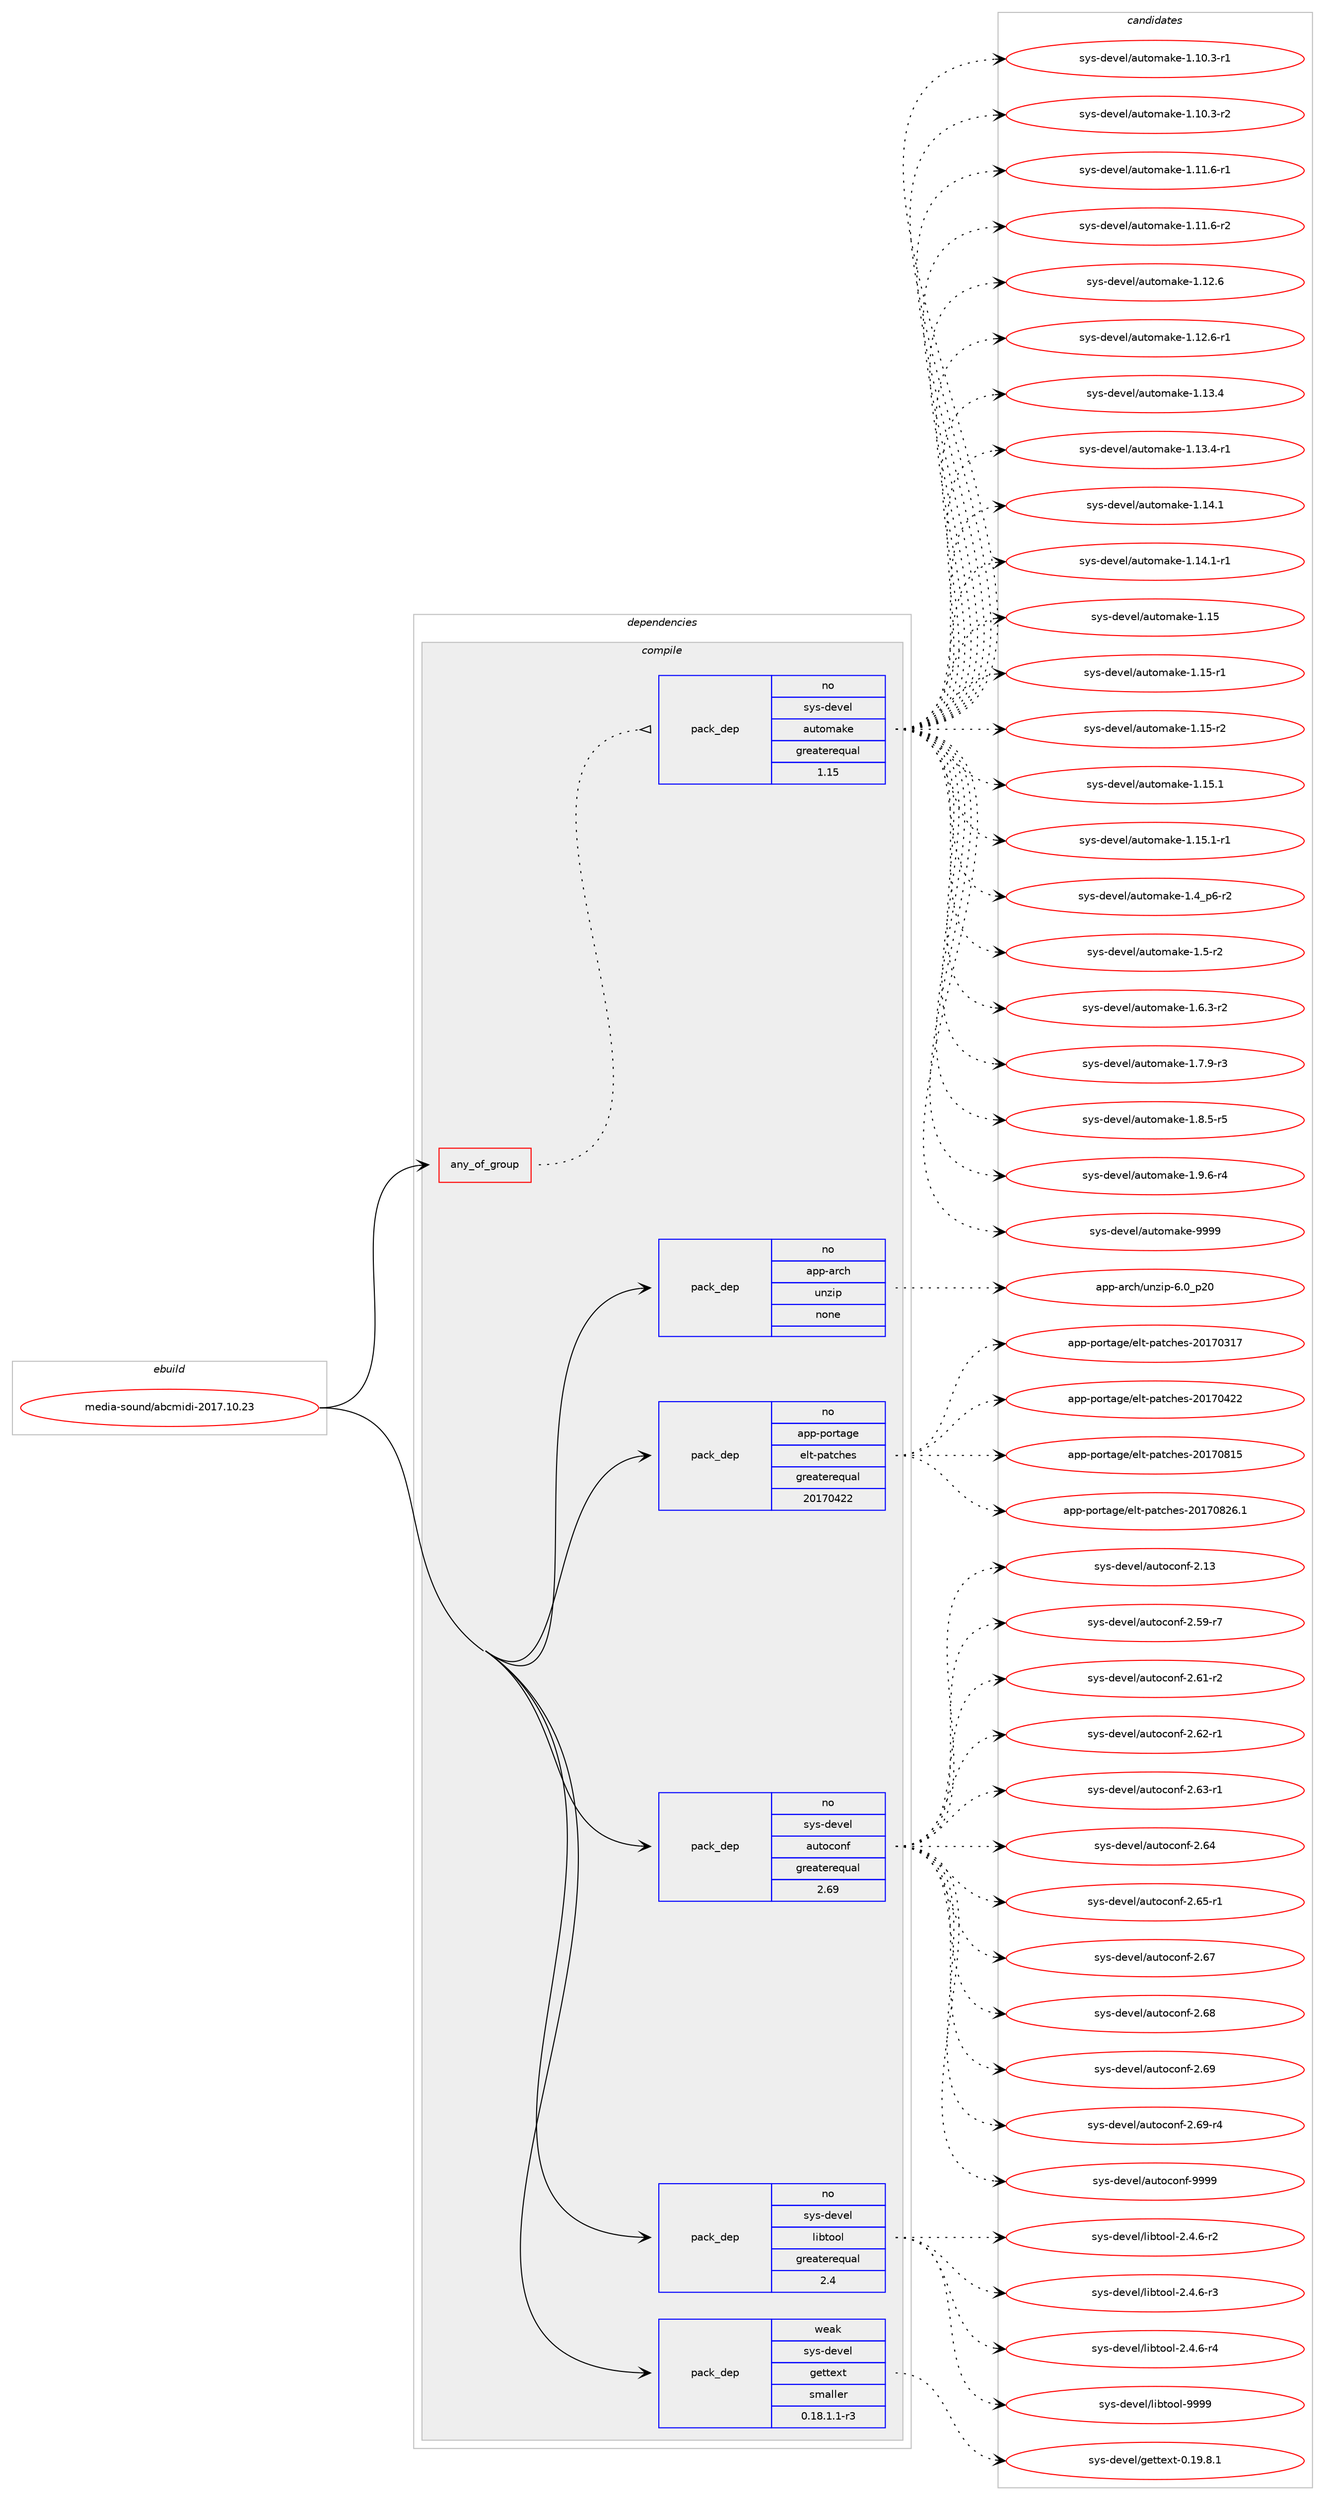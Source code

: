 digraph prolog {

# *************
# Graph options
# *************

newrank=true;
concentrate=true;
compound=true;
graph [rankdir=LR,fontname=Helvetica,fontsize=10,ranksep=1.5];#, ranksep=2.5, nodesep=0.2];
edge  [arrowhead=vee];
node  [fontname=Helvetica,fontsize=10];

# **********
# The ebuild
# **********

subgraph cluster_leftcol {
color=gray;
rank=same;
label=<<i>ebuild</i>>;
id [label="media-sound/abcmidi-2017.10.23", color=red, width=4, href="../media-sound/abcmidi-2017.10.23.svg"];
}

# ****************
# The dependencies
# ****************

subgraph cluster_midcol {
color=gray;
label=<<i>dependencies</i>>;
subgraph cluster_compile {
fillcolor="#eeeeee";
style=filled;
label=<<i>compile</i>>;
subgraph any5897 {
dependency377956 [label=<<TABLE BORDER="0" CELLBORDER="1" CELLSPACING="0" CELLPADDING="4"><TR><TD CELLPADDING="10">any_of_group</TD></TR></TABLE>>, shape=none, color=red];subgraph pack279195 {
dependency377957 [label=<<TABLE BORDER="0" CELLBORDER="1" CELLSPACING="0" CELLPADDING="4" WIDTH="220"><TR><TD ROWSPAN="6" CELLPADDING="30">pack_dep</TD></TR><TR><TD WIDTH="110">no</TD></TR><TR><TD>sys-devel</TD></TR><TR><TD>automake</TD></TR><TR><TD>greaterequal</TD></TR><TR><TD>1.15</TD></TR></TABLE>>, shape=none, color=blue];
}
dependency377956:e -> dependency377957:w [weight=20,style="dotted",arrowhead="oinv"];
}
id:e -> dependency377956:w [weight=20,style="solid",arrowhead="vee"];
subgraph pack279196 {
dependency377958 [label=<<TABLE BORDER="0" CELLBORDER="1" CELLSPACING="0" CELLPADDING="4" WIDTH="220"><TR><TD ROWSPAN="6" CELLPADDING="30">pack_dep</TD></TR><TR><TD WIDTH="110">no</TD></TR><TR><TD>app-arch</TD></TR><TR><TD>unzip</TD></TR><TR><TD>none</TD></TR><TR><TD></TD></TR></TABLE>>, shape=none, color=blue];
}
id:e -> dependency377958:w [weight=20,style="solid",arrowhead="vee"];
subgraph pack279197 {
dependency377959 [label=<<TABLE BORDER="0" CELLBORDER="1" CELLSPACING="0" CELLPADDING="4" WIDTH="220"><TR><TD ROWSPAN="6" CELLPADDING="30">pack_dep</TD></TR><TR><TD WIDTH="110">no</TD></TR><TR><TD>app-portage</TD></TR><TR><TD>elt-patches</TD></TR><TR><TD>greaterequal</TD></TR><TR><TD>20170422</TD></TR></TABLE>>, shape=none, color=blue];
}
id:e -> dependency377959:w [weight=20,style="solid",arrowhead="vee"];
subgraph pack279198 {
dependency377960 [label=<<TABLE BORDER="0" CELLBORDER="1" CELLSPACING="0" CELLPADDING="4" WIDTH="220"><TR><TD ROWSPAN="6" CELLPADDING="30">pack_dep</TD></TR><TR><TD WIDTH="110">no</TD></TR><TR><TD>sys-devel</TD></TR><TR><TD>autoconf</TD></TR><TR><TD>greaterequal</TD></TR><TR><TD>2.69</TD></TR></TABLE>>, shape=none, color=blue];
}
id:e -> dependency377960:w [weight=20,style="solid",arrowhead="vee"];
subgraph pack279199 {
dependency377961 [label=<<TABLE BORDER="0" CELLBORDER="1" CELLSPACING="0" CELLPADDING="4" WIDTH="220"><TR><TD ROWSPAN="6" CELLPADDING="30">pack_dep</TD></TR><TR><TD WIDTH="110">no</TD></TR><TR><TD>sys-devel</TD></TR><TR><TD>libtool</TD></TR><TR><TD>greaterequal</TD></TR><TR><TD>2.4</TD></TR></TABLE>>, shape=none, color=blue];
}
id:e -> dependency377961:w [weight=20,style="solid",arrowhead="vee"];
subgraph pack279200 {
dependency377962 [label=<<TABLE BORDER="0" CELLBORDER="1" CELLSPACING="0" CELLPADDING="4" WIDTH="220"><TR><TD ROWSPAN="6" CELLPADDING="30">pack_dep</TD></TR><TR><TD WIDTH="110">weak</TD></TR><TR><TD>sys-devel</TD></TR><TR><TD>gettext</TD></TR><TR><TD>smaller</TD></TR><TR><TD>0.18.1.1-r3</TD></TR></TABLE>>, shape=none, color=blue];
}
id:e -> dependency377962:w [weight=20,style="solid",arrowhead="vee"];
}
subgraph cluster_compileandrun {
fillcolor="#eeeeee";
style=filled;
label=<<i>compile and run</i>>;
}
subgraph cluster_run {
fillcolor="#eeeeee";
style=filled;
label=<<i>run</i>>;
}
}

# **************
# The candidates
# **************

subgraph cluster_choices {
rank=same;
color=gray;
label=<<i>candidates</i>>;

subgraph choice279195 {
color=black;
nodesep=1;
choice11512111545100101118101108479711711611110997107101454946494846514511449 [label="sys-devel/automake-1.10.3-r1", color=red, width=4,href="../sys-devel/automake-1.10.3-r1.svg"];
choice11512111545100101118101108479711711611110997107101454946494846514511450 [label="sys-devel/automake-1.10.3-r2", color=red, width=4,href="../sys-devel/automake-1.10.3-r2.svg"];
choice11512111545100101118101108479711711611110997107101454946494946544511449 [label="sys-devel/automake-1.11.6-r1", color=red, width=4,href="../sys-devel/automake-1.11.6-r1.svg"];
choice11512111545100101118101108479711711611110997107101454946494946544511450 [label="sys-devel/automake-1.11.6-r2", color=red, width=4,href="../sys-devel/automake-1.11.6-r2.svg"];
choice1151211154510010111810110847971171161111099710710145494649504654 [label="sys-devel/automake-1.12.6", color=red, width=4,href="../sys-devel/automake-1.12.6.svg"];
choice11512111545100101118101108479711711611110997107101454946495046544511449 [label="sys-devel/automake-1.12.6-r1", color=red, width=4,href="../sys-devel/automake-1.12.6-r1.svg"];
choice1151211154510010111810110847971171161111099710710145494649514652 [label="sys-devel/automake-1.13.4", color=red, width=4,href="../sys-devel/automake-1.13.4.svg"];
choice11512111545100101118101108479711711611110997107101454946495146524511449 [label="sys-devel/automake-1.13.4-r1", color=red, width=4,href="../sys-devel/automake-1.13.4-r1.svg"];
choice1151211154510010111810110847971171161111099710710145494649524649 [label="sys-devel/automake-1.14.1", color=red, width=4,href="../sys-devel/automake-1.14.1.svg"];
choice11512111545100101118101108479711711611110997107101454946495246494511449 [label="sys-devel/automake-1.14.1-r1", color=red, width=4,href="../sys-devel/automake-1.14.1-r1.svg"];
choice115121115451001011181011084797117116111109971071014549464953 [label="sys-devel/automake-1.15", color=red, width=4,href="../sys-devel/automake-1.15.svg"];
choice1151211154510010111810110847971171161111099710710145494649534511449 [label="sys-devel/automake-1.15-r1", color=red, width=4,href="../sys-devel/automake-1.15-r1.svg"];
choice1151211154510010111810110847971171161111099710710145494649534511450 [label="sys-devel/automake-1.15-r2", color=red, width=4,href="../sys-devel/automake-1.15-r2.svg"];
choice1151211154510010111810110847971171161111099710710145494649534649 [label="sys-devel/automake-1.15.1", color=red, width=4,href="../sys-devel/automake-1.15.1.svg"];
choice11512111545100101118101108479711711611110997107101454946495346494511449 [label="sys-devel/automake-1.15.1-r1", color=red, width=4,href="../sys-devel/automake-1.15.1-r1.svg"];
choice115121115451001011181011084797117116111109971071014549465295112544511450 [label="sys-devel/automake-1.4_p6-r2", color=red, width=4,href="../sys-devel/automake-1.4_p6-r2.svg"];
choice11512111545100101118101108479711711611110997107101454946534511450 [label="sys-devel/automake-1.5-r2", color=red, width=4,href="../sys-devel/automake-1.5-r2.svg"];
choice115121115451001011181011084797117116111109971071014549465446514511450 [label="sys-devel/automake-1.6.3-r2", color=red, width=4,href="../sys-devel/automake-1.6.3-r2.svg"];
choice115121115451001011181011084797117116111109971071014549465546574511451 [label="sys-devel/automake-1.7.9-r3", color=red, width=4,href="../sys-devel/automake-1.7.9-r3.svg"];
choice115121115451001011181011084797117116111109971071014549465646534511453 [label="sys-devel/automake-1.8.5-r5", color=red, width=4,href="../sys-devel/automake-1.8.5-r5.svg"];
choice115121115451001011181011084797117116111109971071014549465746544511452 [label="sys-devel/automake-1.9.6-r4", color=red, width=4,href="../sys-devel/automake-1.9.6-r4.svg"];
choice115121115451001011181011084797117116111109971071014557575757 [label="sys-devel/automake-9999", color=red, width=4,href="../sys-devel/automake-9999.svg"];
dependency377957:e -> choice11512111545100101118101108479711711611110997107101454946494846514511449:w [style=dotted,weight="100"];
dependency377957:e -> choice11512111545100101118101108479711711611110997107101454946494846514511450:w [style=dotted,weight="100"];
dependency377957:e -> choice11512111545100101118101108479711711611110997107101454946494946544511449:w [style=dotted,weight="100"];
dependency377957:e -> choice11512111545100101118101108479711711611110997107101454946494946544511450:w [style=dotted,weight="100"];
dependency377957:e -> choice1151211154510010111810110847971171161111099710710145494649504654:w [style=dotted,weight="100"];
dependency377957:e -> choice11512111545100101118101108479711711611110997107101454946495046544511449:w [style=dotted,weight="100"];
dependency377957:e -> choice1151211154510010111810110847971171161111099710710145494649514652:w [style=dotted,weight="100"];
dependency377957:e -> choice11512111545100101118101108479711711611110997107101454946495146524511449:w [style=dotted,weight="100"];
dependency377957:e -> choice1151211154510010111810110847971171161111099710710145494649524649:w [style=dotted,weight="100"];
dependency377957:e -> choice11512111545100101118101108479711711611110997107101454946495246494511449:w [style=dotted,weight="100"];
dependency377957:e -> choice115121115451001011181011084797117116111109971071014549464953:w [style=dotted,weight="100"];
dependency377957:e -> choice1151211154510010111810110847971171161111099710710145494649534511449:w [style=dotted,weight="100"];
dependency377957:e -> choice1151211154510010111810110847971171161111099710710145494649534511450:w [style=dotted,weight="100"];
dependency377957:e -> choice1151211154510010111810110847971171161111099710710145494649534649:w [style=dotted,weight="100"];
dependency377957:e -> choice11512111545100101118101108479711711611110997107101454946495346494511449:w [style=dotted,weight="100"];
dependency377957:e -> choice115121115451001011181011084797117116111109971071014549465295112544511450:w [style=dotted,weight="100"];
dependency377957:e -> choice11512111545100101118101108479711711611110997107101454946534511450:w [style=dotted,weight="100"];
dependency377957:e -> choice115121115451001011181011084797117116111109971071014549465446514511450:w [style=dotted,weight="100"];
dependency377957:e -> choice115121115451001011181011084797117116111109971071014549465546574511451:w [style=dotted,weight="100"];
dependency377957:e -> choice115121115451001011181011084797117116111109971071014549465646534511453:w [style=dotted,weight="100"];
dependency377957:e -> choice115121115451001011181011084797117116111109971071014549465746544511452:w [style=dotted,weight="100"];
dependency377957:e -> choice115121115451001011181011084797117116111109971071014557575757:w [style=dotted,weight="100"];
}
subgraph choice279196 {
color=black;
nodesep=1;
choice971121124597114991044711711012210511245544648951125048 [label="app-arch/unzip-6.0_p20", color=red, width=4,href="../app-arch/unzip-6.0_p20.svg"];
dependency377958:e -> choice971121124597114991044711711012210511245544648951125048:w [style=dotted,weight="100"];
}
subgraph choice279197 {
color=black;
nodesep=1;
choice97112112451121111141169710310147101108116451129711699104101115455048495548514955 [label="app-portage/elt-patches-20170317", color=red, width=4,href="../app-portage/elt-patches-20170317.svg"];
choice97112112451121111141169710310147101108116451129711699104101115455048495548525050 [label="app-portage/elt-patches-20170422", color=red, width=4,href="../app-portage/elt-patches-20170422.svg"];
choice97112112451121111141169710310147101108116451129711699104101115455048495548564953 [label="app-portage/elt-patches-20170815", color=red, width=4,href="../app-portage/elt-patches-20170815.svg"];
choice971121124511211111411697103101471011081164511297116991041011154550484955485650544649 [label="app-portage/elt-patches-20170826.1", color=red, width=4,href="../app-portage/elt-patches-20170826.1.svg"];
dependency377959:e -> choice97112112451121111141169710310147101108116451129711699104101115455048495548514955:w [style=dotted,weight="100"];
dependency377959:e -> choice97112112451121111141169710310147101108116451129711699104101115455048495548525050:w [style=dotted,weight="100"];
dependency377959:e -> choice97112112451121111141169710310147101108116451129711699104101115455048495548564953:w [style=dotted,weight="100"];
dependency377959:e -> choice971121124511211111411697103101471011081164511297116991041011154550484955485650544649:w [style=dotted,weight="100"];
}
subgraph choice279198 {
color=black;
nodesep=1;
choice115121115451001011181011084797117116111991111101024550464951 [label="sys-devel/autoconf-2.13", color=red, width=4,href="../sys-devel/autoconf-2.13.svg"];
choice1151211154510010111810110847971171161119911111010245504653574511455 [label="sys-devel/autoconf-2.59-r7", color=red, width=4,href="../sys-devel/autoconf-2.59-r7.svg"];
choice1151211154510010111810110847971171161119911111010245504654494511450 [label="sys-devel/autoconf-2.61-r2", color=red, width=4,href="../sys-devel/autoconf-2.61-r2.svg"];
choice1151211154510010111810110847971171161119911111010245504654504511449 [label="sys-devel/autoconf-2.62-r1", color=red, width=4,href="../sys-devel/autoconf-2.62-r1.svg"];
choice1151211154510010111810110847971171161119911111010245504654514511449 [label="sys-devel/autoconf-2.63-r1", color=red, width=4,href="../sys-devel/autoconf-2.63-r1.svg"];
choice115121115451001011181011084797117116111991111101024550465452 [label="sys-devel/autoconf-2.64", color=red, width=4,href="../sys-devel/autoconf-2.64.svg"];
choice1151211154510010111810110847971171161119911111010245504654534511449 [label="sys-devel/autoconf-2.65-r1", color=red, width=4,href="../sys-devel/autoconf-2.65-r1.svg"];
choice115121115451001011181011084797117116111991111101024550465455 [label="sys-devel/autoconf-2.67", color=red, width=4,href="../sys-devel/autoconf-2.67.svg"];
choice115121115451001011181011084797117116111991111101024550465456 [label="sys-devel/autoconf-2.68", color=red, width=4,href="../sys-devel/autoconf-2.68.svg"];
choice115121115451001011181011084797117116111991111101024550465457 [label="sys-devel/autoconf-2.69", color=red, width=4,href="../sys-devel/autoconf-2.69.svg"];
choice1151211154510010111810110847971171161119911111010245504654574511452 [label="sys-devel/autoconf-2.69-r4", color=red, width=4,href="../sys-devel/autoconf-2.69-r4.svg"];
choice115121115451001011181011084797117116111991111101024557575757 [label="sys-devel/autoconf-9999", color=red, width=4,href="../sys-devel/autoconf-9999.svg"];
dependency377960:e -> choice115121115451001011181011084797117116111991111101024550464951:w [style=dotted,weight="100"];
dependency377960:e -> choice1151211154510010111810110847971171161119911111010245504653574511455:w [style=dotted,weight="100"];
dependency377960:e -> choice1151211154510010111810110847971171161119911111010245504654494511450:w [style=dotted,weight="100"];
dependency377960:e -> choice1151211154510010111810110847971171161119911111010245504654504511449:w [style=dotted,weight="100"];
dependency377960:e -> choice1151211154510010111810110847971171161119911111010245504654514511449:w [style=dotted,weight="100"];
dependency377960:e -> choice115121115451001011181011084797117116111991111101024550465452:w [style=dotted,weight="100"];
dependency377960:e -> choice1151211154510010111810110847971171161119911111010245504654534511449:w [style=dotted,weight="100"];
dependency377960:e -> choice115121115451001011181011084797117116111991111101024550465455:w [style=dotted,weight="100"];
dependency377960:e -> choice115121115451001011181011084797117116111991111101024550465456:w [style=dotted,weight="100"];
dependency377960:e -> choice115121115451001011181011084797117116111991111101024550465457:w [style=dotted,weight="100"];
dependency377960:e -> choice1151211154510010111810110847971171161119911111010245504654574511452:w [style=dotted,weight="100"];
dependency377960:e -> choice115121115451001011181011084797117116111991111101024557575757:w [style=dotted,weight="100"];
}
subgraph choice279199 {
color=black;
nodesep=1;
choice1151211154510010111810110847108105981161111111084550465246544511450 [label="sys-devel/libtool-2.4.6-r2", color=red, width=4,href="../sys-devel/libtool-2.4.6-r2.svg"];
choice1151211154510010111810110847108105981161111111084550465246544511451 [label="sys-devel/libtool-2.4.6-r3", color=red, width=4,href="../sys-devel/libtool-2.4.6-r3.svg"];
choice1151211154510010111810110847108105981161111111084550465246544511452 [label="sys-devel/libtool-2.4.6-r4", color=red, width=4,href="../sys-devel/libtool-2.4.6-r4.svg"];
choice1151211154510010111810110847108105981161111111084557575757 [label="sys-devel/libtool-9999", color=red, width=4,href="../sys-devel/libtool-9999.svg"];
dependency377961:e -> choice1151211154510010111810110847108105981161111111084550465246544511450:w [style=dotted,weight="100"];
dependency377961:e -> choice1151211154510010111810110847108105981161111111084550465246544511451:w [style=dotted,weight="100"];
dependency377961:e -> choice1151211154510010111810110847108105981161111111084550465246544511452:w [style=dotted,weight="100"];
dependency377961:e -> choice1151211154510010111810110847108105981161111111084557575757:w [style=dotted,weight="100"];
}
subgraph choice279200 {
color=black;
nodesep=1;
choice1151211154510010111810110847103101116116101120116454846495746564649 [label="sys-devel/gettext-0.19.8.1", color=red, width=4,href="../sys-devel/gettext-0.19.8.1.svg"];
dependency377962:e -> choice1151211154510010111810110847103101116116101120116454846495746564649:w [style=dotted,weight="100"];
}
}

}
